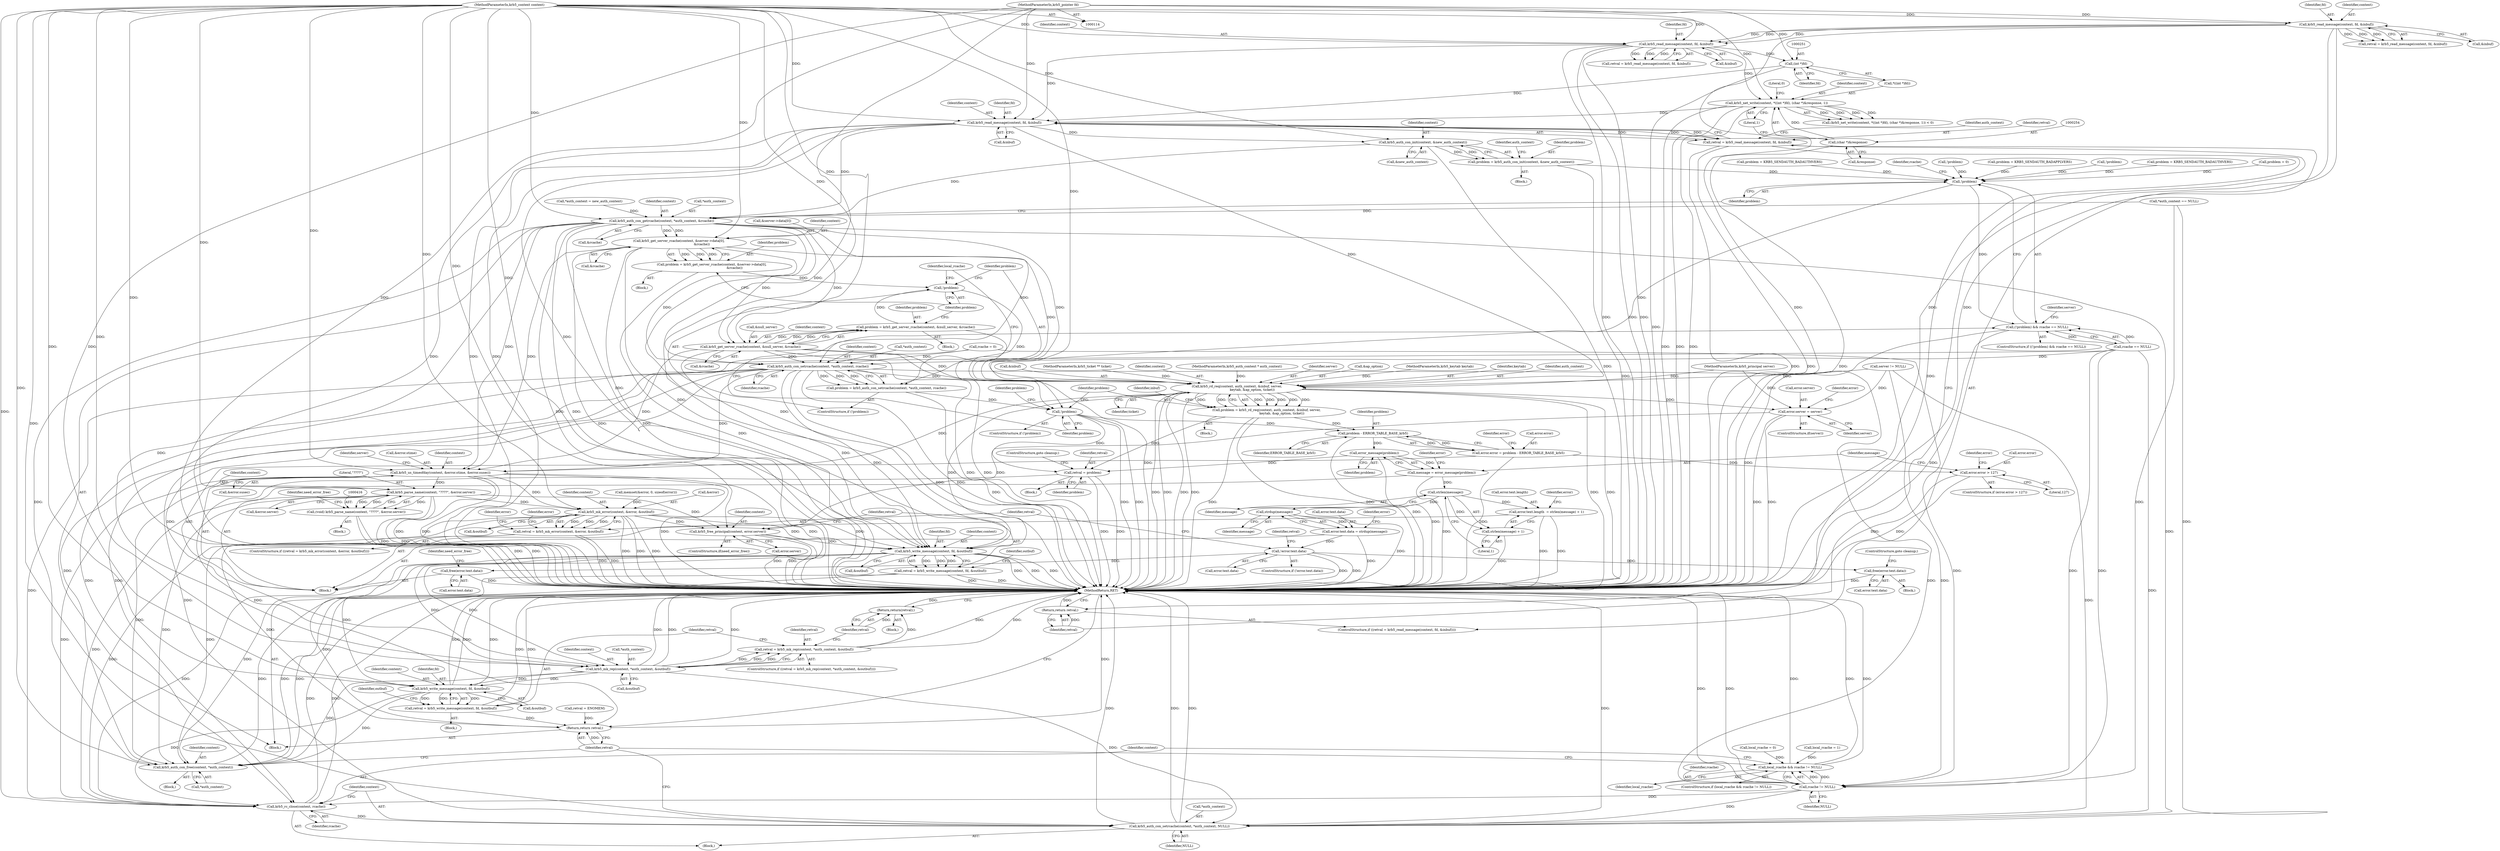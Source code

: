 digraph "0_krb5_102bb6ebf20f9174130c85c3b052ae104e5073ec_0@API" {
"1000269" [label="(Call,krb5_read_message(context, fd, &inbuf))"];
"1000247" [label="(Call,krb5_net_write(context, *((int *)fd), (char *)&response, 1))"];
"1000205" [label="(Call,krb5_read_message(context, fd, &inbuf))"];
"1000167" [label="(Call,krb5_read_message(context, fd, &inbuf))"];
"1000115" [label="(MethodParameterIn,krb5_context context)"];
"1000117" [label="(MethodParameterIn,krb5_pointer fd)"];
"1000253" [label="(Call,(char *)&response)"];
"1000250" [label="(Call,(int *)fd)"];
"1000267" [label="(Call,retval = krb5_read_message(context, fd, &inbuf))"];
"1000274" [label="(Return,return retval;)"];
"1000284" [label="(Call,krb5_auth_con_init(context, &new_auth_context))"];
"1000282" [label="(Call,problem = krb5_auth_con_init(context, &new_auth_context))"];
"1000303" [label="(Call,!problem)"];
"1000302" [label="(Call,(!problem) && rcache == NULL)"];
"1000366" [label="(Call,!problem)"];
"1000431" [label="(Call,problem - ERROR_TABLE_BASE_krb5)"];
"1000427" [label="(Call,error.error = problem - ERROR_TABLE_BASE_krb5)"];
"1000435" [label="(Call,error.error > 127)"];
"1000447" [label="(Call,error_message(problem))"];
"1000445" [label="(Call,message = error_message(problem))"];
"1000456" [label="(Call,strlen(message))"];
"1000449" [label="(Call,error.text.length  = strlen(message) + 1)"];
"1000455" [label="(Call,strlen(message) + 1)"];
"1000465" [label="(Call,strdup(message))"];
"1000459" [label="(Call,error.text.data = strdup(message))"];
"1000468" [label="(Call,!error.text.data)"];
"1000489" [label="(Call,free(error.text.data))"];
"1000496" [label="(Call,free(error.text.data))"];
"1000537" [label="(Call,retval = problem)"];
"1000599" [label="(Return,return retval;)"];
"1000295" [label="(Call,krb5_auth_con_getrcache(context, *auth_context, &rcache))"];
"1000322" [label="(Call,krb5_get_server_rcache(context, &server->data[0],\n                                             &rcache))"];
"1000320" [label="(Call,problem = krb5_get_server_rcache(context, &server->data[0],\n                                             &rcache))"];
"1000353" [label="(Call,!problem)"];
"1000357" [label="(Call,krb5_auth_con_setrcache(context, *auth_context, rcache))"];
"1000355" [label="(Call,problem = krb5_auth_con_setrcache(context, *auth_context, rcache))"];
"1000371" [label="(Call,krb5_rd_req(context, auth_context, &inbuf, server,\n                              keytab, &ap_option, ticket))"];
"1000369" [label="(Call,problem = krb5_rd_req(context, auth_context, &inbuf, server,\n                              keytab, &ap_option, ticket))"];
"1000396" [label="(Call,krb5_us_timeofday(context, &error.stime, &error.susec))"];
"1000417" [label="(Call,krb5_parse_name(context, \"????\", &error.server))"];
"1000415" [label="(Call,(void) krb5_parse_name(context, \"????\", &error.server))"];
"1000482" [label="(Call,krb5_mk_error(context, &error, &outbuf))"];
"1000480" [label="(Call,retval = krb5_mk_error(context, &error, &outbuf))"];
"1000504" [label="(Call,krb5_free_principal(context, error.server))"];
"1000523" [label="(Call,krb5_write_message(context, fd, &outbuf))"];
"1000521" [label="(Call,retval = krb5_write_message(context, fd, &outbuf))"];
"1000552" [label="(Call,krb5_mk_rep(context, *auth_context, &outbuf))"];
"1000550" [label="(Call,retval = krb5_mk_rep(context, *auth_context, &outbuf))"];
"1000559" [label="(Return,return(retval);)"];
"1000563" [label="(Call,krb5_write_message(context, fd, &outbuf))"];
"1000561" [label="(Call,retval = krb5_write_message(context, fd, &outbuf))"];
"1000579" [label="(Call,krb5_auth_con_free(context, *auth_context))"];
"1000591" [label="(Call,krb5_rc_close(context, rcache))"];
"1000594" [label="(Call,krb5_auth_con_setrcache(context, *auth_context, NULL))"];
"1000408" [label="(Call,error.server = server)"];
"1000587" [label="(Call,rcache != NULL)"];
"1000585" [label="(Call,local_rcache && rcache != NULL)"];
"1000346" [label="(Call,krb5_get_server_rcache(context, &null_server, &rcache))"];
"1000344" [label="(Call,problem = krb5_get_server_rcache(context, &null_server, &rcache))"];
"1000584" [label="(ControlStructure,if (local_rcache && rcache != NULL))"];
"1000305" [label="(Call,rcache == NULL)"];
"1000448" [label="(Identifier,problem)"];
"1000333" [label="(Block,)"];
"1000480" [label="(Call,retval = krb5_mk_error(context, &error, &outbuf))"];
"1000222" [label="(Call,!problem)"];
"1000321" [label="(Identifier,problem)"];
"1000350" [label="(Call,&rcache)"];
"1000563" [label="(Call,krb5_write_message(context, fd, &outbuf))"];
"1000469" [label="(Call,error.text.data)"];
"1000358" [label="(Identifier,context)"];
"1000295" [label="(Call,krb5_auth_con_getrcache(context, *auth_context, &rcache))"];
"1000467" [label="(ControlStructure,if (!error.text.data))"];
"1000526" [label="(Call,&outbuf)"];
"1000566" [label="(Call,&outbuf)"];
"1000594" [label="(Call,krb5_auth_con_setrcache(context, *auth_context, NULL))"];
"1000458" [label="(Literal,1)"];
"1000372" [label="(Identifier,context)"];
"1000225" [label="(Call,problem = KRB5_SENDAUTH_BADAPPLVERS)"];
"1000247" [label="(Call,krb5_net_write(context, *((int *)fd), (char *)&response, 1))"];
"1000496" [label="(Call,free(error.text.data))"];
"1000116" [label="(MethodParameterIn,krb5_auth_context * auth_context)"];
"1000506" [label="(Call,error.server)"];
"1000556" [label="(Call,&outbuf)"];
"1000570" [label="(Identifier,outbuf)"];
"1000376" [label="(Identifier,server)"];
"1000288" [label="(Call,*auth_context = new_auth_context)"];
"1000580" [label="(Identifier,context)"];
"1000234" [label="(Call,!problem)"];
"1000354" [label="(Identifier,problem)"];
"1000415" [label="(Call,(void) krb5_parse_name(context, \"????\", &error.server))"];
"1000593" [label="(Identifier,rcache)"];
"1000460" [label="(Call,error.text.data)"];
"1000402" [label="(Call,&error.susec)"];
"1000203" [label="(Call,retval = krb5_read_message(context, fd, &inbuf))"];
"1000250" [label="(Call,(int *)fd)"];
"1000268" [label="(Identifier,retval)"];
"1000304" [label="(Identifier,problem)"];
"1000285" [label="(Identifier,context)"];
"1000462" [label="(Identifier,error)"];
"1000471" [label="(Identifier,error)"];
"1000431" [label="(Call,problem - ERROR_TABLE_BASE_krb5)"];
"1000552" [label="(Call,krb5_mk_rep(context, *auth_context, &outbuf))"];
"1000281" [label="(Block,)"];
"1000445" [label="(Call,message = error_message(problem))"];
"1000522" [label="(Identifier,retval)"];
"1000145" [label="(Call,local_rcache = 0)"];
"1000277" [label="(Call,*auth_context == NULL)"];
"1000255" [label="(Call,&response)"];
"1000549" [label="(ControlStructure,if ((retval = krb5_mk_rep(context, *auth_context, &outbuf))))"];
"1000266" [label="(ControlStructure,if ((retval = krb5_read_message(context, fd, &inbuf))))"];
"1000258" [label="(Literal,0)"];
"1000269" [label="(Call,krb5_read_message(context, fd, &inbuf))"];
"1000378" [label="(Call,&ap_option)"];
"1000359" [label="(Call,*auth_context)"];
"1000361" [label="(Identifier,rcache)"];
"1000455" [label="(Call,strlen(message) + 1)"];
"1000598" [label="(Identifier,NULL)"];
"1000592" [label="(Identifier,context)"];
"1000406" [label="(ControlStructure,if(server))"];
"1000599" [label="(Return,return retval;)"];
"1000595" [label="(Identifier,context)"];
"1000396" [label="(Call,krb5_us_timeofday(context, &error.stime, &error.susec))"];
"1000344" [label="(Call,problem = krb5_get_server_rcache(context, &null_server, &rcache))"];
"1000345" [label="(Identifier,problem)"];
"1000320" [label="(Call,problem = krb5_get_server_rcache(context, &server->data[0],\n                                             &rcache))"];
"1000420" [label="(Call,&error.server)"];
"1000357" [label="(Call,krb5_auth_con_setrcache(context, *auth_context, rcache))"];
"1000383" [label="(Identifier,inbuf)"];
"1000386" [label="(Identifier,problem)"];
"1000135" [label="(Call,rcache = 0)"];
"1000272" [label="(Call,&inbuf)"];
"1000208" [label="(Call,&inbuf)"];
"1000540" [label="(ControlStructure,goto cleanup;)"];
"1000490" [label="(Call,error.text.data)"];
"1000457" [label="(Identifier,message)"];
"1000429" [label="(Identifier,error)"];
"1000495" [label="(ControlStructure,goto cleanup;)"];
"1000446" [label="(Identifier,message)"];
"1000348" [label="(Call,&null_server)"];
"1000596" [label="(Call,*auth_context)"];
"1000249" [label="(Call,*((int *)fd))"];
"1000271" [label="(Identifier,fd)"];
"1000303" [label="(Call,!problem)"];
"1000366" [label="(Call,!problem)"];
"1000299" [label="(Call,&rcache)"];
"1000390" [label="(Call,memset(&error, 0, sizeof(error)))"];
"1000165" [label="(Call,retval = krb5_read_message(context, fd, &inbuf))"];
"1000347" [label="(Identifier,context)"];
"1000322" [label="(Call,krb5_get_server_rcache(context, &server->data[0],\n                                             &rcache))"];
"1000504" [label="(Call,krb5_free_principal(context, error.server))"];
"1000564" [label="(Identifier,context)"];
"1000548" [label="(Block,)"];
"1000115" [label="(MethodParameterIn,krb5_context context)"];
"1000324" [label="(Call,&server->data[0])"];
"1000554" [label="(Call,*auth_context)"];
"1000296" [label="(Identifier,context)"];
"1000270" [label="(Identifier,context)"];
"1000532" [label="(Block,)"];
"1000452" [label="(Identifier,error)"];
"1000466" [label="(Identifier,message)"];
"1000425" [label="(Identifier,need_error_free)"];
"1000346" [label="(Call,krb5_get_server_rcache(context, &null_server, &rcache))"];
"1000368" [label="(Block,)"];
"1000323" [label="(Identifier,context)"];
"1000407" [label="(Identifier,server)"];
"1000205" [label="(Call,krb5_read_message(context, fd, &inbuf))"];
"1000206" [label="(Identifier,context)"];
"1000119" [label="(MethodParameterIn,krb5_principal server)"];
"1000353" [label="(Call,!problem)"];
"1000284" [label="(Call,krb5_auth_con_init(context, &new_auth_context))"];
"1000409" [label="(Call,error.server)"];
"1000497" [label="(Call,error.text.data)"];
"1000196" [label="(Call,problem = KRB5_SENDAUTH_BADAUTHVERS)"];
"1000398" [label="(Call,&error.stime)"];
"1000152" [label="(Call,problem = 0)"];
"1000456" [label="(Call,strlen(message))"];
"1000475" [label="(Call,retval = ENOMEM)"];
"1000370" [label="(Identifier,problem)"];
"1000168" [label="(Identifier,context)"];
"1000591" [label="(Call,krb5_rc_close(context, rcache))"];
"1000397" [label="(Identifier,context)"];
"1000539" [label="(Identifier,problem)"];
"1000502" [label="(ControlStructure,if(need_error_free))"];
"1000585" [label="(Call,local_rcache && rcache != NULL)"];
"1000524" [label="(Identifier,context)"];
"1000499" [label="(Identifier,error)"];
"1000419" [label="(Literal,\"????\")"];
"1000302" [label="(Call,(!problem) && rcache == NULL)"];
"1000283" [label="(Identifier,problem)"];
"1000367" [label="(Identifier,problem)"];
"1000297" [label="(Call,*auth_context)"];
"1000301" [label="(ControlStructure,if ((!problem) && rcache == NULL))"];
"1000600" [label="(Identifier,retval)"];
"1000484" [label="(Call,&error)"];
"1000267" [label="(Call,retval = krb5_read_message(context, fd, &inbuf))"];
"1000486" [label="(Call,&outbuf)"];
"1000561" [label="(Call,retval = krb5_write_message(context, fd, &outbuf))"];
"1000530" [label="(Identifier,outbuf)"];
"1000439" [label="(Literal,127)"];
"1000279" [label="(Identifier,auth_context)"];
"1000408" [label="(Call,error.server = server)"];
"1000387" [label="(Block,)"];
"1000311" [label="(Call,server != NULL)"];
"1000437" [label="(Identifier,error)"];
"1000169" [label="(Identifier,fd)"];
"1000121" [label="(MethodParameterIn,krb5_keytab keytab)"];
"1000465" [label="(Call,strdup(message))"];
"1000492" [label="(Identifier,error)"];
"1000433" [label="(Identifier,ERROR_TABLE_BASE_krb5)"];
"1000207" [label="(Identifier,fd)"];
"1000483" [label="(Identifier,context)"];
"1000588" [label="(Identifier,rcache)"];
"1000525" [label="(Identifier,fd)"];
"1000377" [label="(Identifier,keytab)"];
"1000558" [label="(Block,)"];
"1000428" [label="(Call,error.error)"];
"1000246" [label="(Call,(krb5_net_write(context, *((int *)fd), (char *)&response, 1)) < 0)"];
"1000523" [label="(Call,krb5_write_message(context, fd, &outbuf))"];
"1000537" [label="(Call,retval = problem)"];
"1000275" [label="(Identifier,retval)"];
"1000589" [label="(Identifier,NULL)"];
"1000356" [label="(Identifier,problem)"];
"1000282" [label="(Call,problem = krb5_auth_con_init(context, &new_auth_context))"];
"1000362" [label="(Call,local_rcache = 1)"];
"1000181" [label="(Call,problem = KRB5_SENDAUTH_BADAUTHVERS)"];
"1000167" [label="(Call,krb5_read_message(context, fd, &inbuf))"];
"1000489" [label="(Call,free(error.text.data))"];
"1000586" [label="(Identifier,local_rcache)"];
"1000253" [label="(Call,(char *)&response)"];
"1000290" [label="(Identifier,auth_context)"];
"1000373" [label="(Identifier,auth_context)"];
"1000479" [label="(ControlStructure,if ((retval = krb5_mk_error(context, &error, &outbuf))))"];
"1000352" [label="(ControlStructure,if (!problem))"];
"1000447" [label="(Call,error_message(problem))"];
"1000559" [label="(Return,return(retval);)"];
"1000553" [label="(Identifier,context)"];
"1000380" [label="(Identifier,ticket)"];
"1000550" [label="(Call,retval = krb5_mk_rep(context, *auth_context, &outbuf))"];
"1000257" [label="(Literal,1)"];
"1000330" [label="(Call,&rcache)"];
"1000365" [label="(ControlStructure,if (!problem))"];
"1000459" [label="(Call,error.text.data = strdup(message))"];
"1000449" [label="(Call,error.text.length  = strlen(message) + 1)"];
"1000482" [label="(Call,krb5_mk_error(context, &error, &outbuf))"];
"1000414" [label="(Block,)"];
"1000581" [label="(Call,*auth_context)"];
"1000521" [label="(Call,retval = krb5_write_message(context, fd, &outbuf))"];
"1000590" [label="(Block,)"];
"1000117" [label="(MethodParameterIn,krb5_pointer fd)"];
"1000312" [label="(Identifier,server)"];
"1000369" [label="(Call,problem = krb5_rd_req(context, auth_context, &inbuf, server,\n                              keytab, &ap_option, ticket))"];
"1000436" [label="(Call,error.error)"];
"1000578" [label="(Block,)"];
"1000562" [label="(Identifier,retval)"];
"1000579" [label="(Call,krb5_auth_con_free(context, *auth_context))"];
"1000252" [label="(Identifier,fd)"];
"1000468" [label="(Call,!error.text.data)"];
"1000601" [label="(MethodReturn,RET)"];
"1000503" [label="(Identifier,need_error_free)"];
"1000434" [label="(ControlStructure,if (error.error > 127))"];
"1000371" [label="(Call,krb5_rd_req(context, auth_context, &inbuf, server,\n                              keytab, &ap_option, ticket))"];
"1000587" [label="(Call,rcache != NULL)"];
"1000442" [label="(Identifier,error)"];
"1000427" [label="(Call,error.error = problem - ERROR_TABLE_BASE_krb5)"];
"1000319" [label="(Block,)"];
"1000363" [label="(Identifier,local_rcache)"];
"1000374" [label="(Call,&inbuf)"];
"1000170" [label="(Call,&inbuf)"];
"1000435" [label="(Call,error.error > 127)"];
"1000560" [label="(Identifier,retval)"];
"1000274" [label="(Return,return retval;)"];
"1000306" [label="(Identifier,rcache)"];
"1000538" [label="(Identifier,retval)"];
"1000505" [label="(Identifier,context)"];
"1000355" [label="(Call,problem = krb5_auth_con_setrcache(context, *auth_context, rcache))"];
"1000432" [label="(Identifier,problem)"];
"1000476" [label="(Identifier,retval)"];
"1000417" [label="(Call,krb5_parse_name(context, \"????\", &error.server))"];
"1000124" [label="(Block,)"];
"1000286" [label="(Call,&new_auth_context)"];
"1000450" [label="(Call,error.text.length)"];
"1000565" [label="(Identifier,fd)"];
"1000248" [label="(Identifier,context)"];
"1000488" [label="(Block,)"];
"1000481" [label="(Identifier,retval)"];
"1000418" [label="(Identifier,context)"];
"1000412" [label="(Identifier,server)"];
"1000122" [label="(MethodParameterIn,krb5_ticket ** ticket)"];
"1000551" [label="(Identifier,retval)"];
"1000269" -> "1000267"  [label="AST: "];
"1000269" -> "1000272"  [label="CFG: "];
"1000270" -> "1000269"  [label="AST: "];
"1000271" -> "1000269"  [label="AST: "];
"1000272" -> "1000269"  [label="AST: "];
"1000267" -> "1000269"  [label="CFG: "];
"1000269" -> "1000601"  [label="DDG: "];
"1000269" -> "1000601"  [label="DDG: "];
"1000269" -> "1000601"  [label="DDG: "];
"1000269" -> "1000267"  [label="DDG: "];
"1000269" -> "1000267"  [label="DDG: "];
"1000269" -> "1000267"  [label="DDG: "];
"1000247" -> "1000269"  [label="DDG: "];
"1000115" -> "1000269"  [label="DDG: "];
"1000250" -> "1000269"  [label="DDG: "];
"1000117" -> "1000269"  [label="DDG: "];
"1000205" -> "1000269"  [label="DDG: "];
"1000269" -> "1000284"  [label="DDG: "];
"1000269" -> "1000295"  [label="DDG: "];
"1000269" -> "1000371"  [label="DDG: "];
"1000269" -> "1000523"  [label="DDG: "];
"1000247" -> "1000246"  [label="AST: "];
"1000247" -> "1000257"  [label="CFG: "];
"1000248" -> "1000247"  [label="AST: "];
"1000249" -> "1000247"  [label="AST: "];
"1000253" -> "1000247"  [label="AST: "];
"1000257" -> "1000247"  [label="AST: "];
"1000258" -> "1000247"  [label="CFG: "];
"1000247" -> "1000601"  [label="DDG: "];
"1000247" -> "1000601"  [label="DDG: "];
"1000247" -> "1000601"  [label="DDG: "];
"1000247" -> "1000246"  [label="DDG: "];
"1000247" -> "1000246"  [label="DDG: "];
"1000247" -> "1000246"  [label="DDG: "];
"1000247" -> "1000246"  [label="DDG: "];
"1000205" -> "1000247"  [label="DDG: "];
"1000115" -> "1000247"  [label="DDG: "];
"1000253" -> "1000247"  [label="DDG: "];
"1000205" -> "1000203"  [label="AST: "];
"1000205" -> "1000208"  [label="CFG: "];
"1000206" -> "1000205"  [label="AST: "];
"1000207" -> "1000205"  [label="AST: "];
"1000208" -> "1000205"  [label="AST: "];
"1000203" -> "1000205"  [label="CFG: "];
"1000205" -> "1000601"  [label="DDG: "];
"1000205" -> "1000601"  [label="DDG: "];
"1000205" -> "1000601"  [label="DDG: "];
"1000205" -> "1000203"  [label="DDG: "];
"1000205" -> "1000203"  [label="DDG: "];
"1000205" -> "1000203"  [label="DDG: "];
"1000167" -> "1000205"  [label="DDG: "];
"1000167" -> "1000205"  [label="DDG: "];
"1000167" -> "1000205"  [label="DDG: "];
"1000115" -> "1000205"  [label="DDG: "];
"1000117" -> "1000205"  [label="DDG: "];
"1000205" -> "1000250"  [label="DDG: "];
"1000167" -> "1000165"  [label="AST: "];
"1000167" -> "1000170"  [label="CFG: "];
"1000168" -> "1000167"  [label="AST: "];
"1000169" -> "1000167"  [label="AST: "];
"1000170" -> "1000167"  [label="AST: "];
"1000165" -> "1000167"  [label="CFG: "];
"1000167" -> "1000601"  [label="DDG: "];
"1000167" -> "1000601"  [label="DDG: "];
"1000167" -> "1000601"  [label="DDG: "];
"1000167" -> "1000165"  [label="DDG: "];
"1000167" -> "1000165"  [label="DDG: "];
"1000167" -> "1000165"  [label="DDG: "];
"1000115" -> "1000167"  [label="DDG: "];
"1000117" -> "1000167"  [label="DDG: "];
"1000115" -> "1000114"  [label="AST: "];
"1000115" -> "1000601"  [label="DDG: "];
"1000115" -> "1000284"  [label="DDG: "];
"1000115" -> "1000295"  [label="DDG: "];
"1000115" -> "1000322"  [label="DDG: "];
"1000115" -> "1000346"  [label="DDG: "];
"1000115" -> "1000357"  [label="DDG: "];
"1000115" -> "1000371"  [label="DDG: "];
"1000115" -> "1000396"  [label="DDG: "];
"1000115" -> "1000417"  [label="DDG: "];
"1000115" -> "1000482"  [label="DDG: "];
"1000115" -> "1000504"  [label="DDG: "];
"1000115" -> "1000523"  [label="DDG: "];
"1000115" -> "1000552"  [label="DDG: "];
"1000115" -> "1000563"  [label="DDG: "];
"1000115" -> "1000579"  [label="DDG: "];
"1000115" -> "1000591"  [label="DDG: "];
"1000115" -> "1000594"  [label="DDG: "];
"1000117" -> "1000114"  [label="AST: "];
"1000117" -> "1000601"  [label="DDG: "];
"1000117" -> "1000250"  [label="DDG: "];
"1000117" -> "1000523"  [label="DDG: "];
"1000117" -> "1000563"  [label="DDG: "];
"1000253" -> "1000255"  [label="CFG: "];
"1000254" -> "1000253"  [label="AST: "];
"1000255" -> "1000253"  [label="AST: "];
"1000257" -> "1000253"  [label="CFG: "];
"1000253" -> "1000601"  [label="DDG: "];
"1000250" -> "1000249"  [label="AST: "];
"1000250" -> "1000252"  [label="CFG: "];
"1000251" -> "1000250"  [label="AST: "];
"1000252" -> "1000250"  [label="AST: "];
"1000249" -> "1000250"  [label="CFG: "];
"1000250" -> "1000601"  [label="DDG: "];
"1000267" -> "1000266"  [label="AST: "];
"1000268" -> "1000267"  [label="AST: "];
"1000275" -> "1000267"  [label="CFG: "];
"1000279" -> "1000267"  [label="CFG: "];
"1000267" -> "1000601"  [label="DDG: "];
"1000267" -> "1000601"  [label="DDG: "];
"1000267" -> "1000274"  [label="DDG: "];
"1000274" -> "1000266"  [label="AST: "];
"1000274" -> "1000275"  [label="CFG: "];
"1000275" -> "1000274"  [label="AST: "];
"1000601" -> "1000274"  [label="CFG: "];
"1000274" -> "1000601"  [label="DDG: "];
"1000275" -> "1000274"  [label="DDG: "];
"1000284" -> "1000282"  [label="AST: "];
"1000284" -> "1000286"  [label="CFG: "];
"1000285" -> "1000284"  [label="AST: "];
"1000286" -> "1000284"  [label="AST: "];
"1000282" -> "1000284"  [label="CFG: "];
"1000284" -> "1000601"  [label="DDG: "];
"1000284" -> "1000282"  [label="DDG: "];
"1000284" -> "1000282"  [label="DDG: "];
"1000284" -> "1000295"  [label="DDG: "];
"1000282" -> "1000281"  [label="AST: "];
"1000283" -> "1000282"  [label="AST: "];
"1000290" -> "1000282"  [label="CFG: "];
"1000282" -> "1000601"  [label="DDG: "];
"1000282" -> "1000303"  [label="DDG: "];
"1000303" -> "1000302"  [label="AST: "];
"1000303" -> "1000304"  [label="CFG: "];
"1000304" -> "1000303"  [label="AST: "];
"1000306" -> "1000303"  [label="CFG: "];
"1000302" -> "1000303"  [label="CFG: "];
"1000303" -> "1000302"  [label="DDG: "];
"1000181" -> "1000303"  [label="DDG: "];
"1000222" -> "1000303"  [label="DDG: "];
"1000234" -> "1000303"  [label="DDG: "];
"1000225" -> "1000303"  [label="DDG: "];
"1000152" -> "1000303"  [label="DDG: "];
"1000196" -> "1000303"  [label="DDG: "];
"1000303" -> "1000366"  [label="DDG: "];
"1000302" -> "1000301"  [label="AST: "];
"1000302" -> "1000305"  [label="CFG: "];
"1000305" -> "1000302"  [label="AST: "];
"1000312" -> "1000302"  [label="CFG: "];
"1000367" -> "1000302"  [label="CFG: "];
"1000302" -> "1000601"  [label="DDG: "];
"1000302" -> "1000601"  [label="DDG: "];
"1000305" -> "1000302"  [label="DDG: "];
"1000305" -> "1000302"  [label="DDG: "];
"1000366" -> "1000365"  [label="AST: "];
"1000366" -> "1000367"  [label="CFG: "];
"1000367" -> "1000366"  [label="AST: "];
"1000370" -> "1000366"  [label="CFG: "];
"1000386" -> "1000366"  [label="CFG: "];
"1000366" -> "1000601"  [label="DDG: "];
"1000366" -> "1000601"  [label="DDG: "];
"1000355" -> "1000366"  [label="DDG: "];
"1000353" -> "1000366"  [label="DDG: "];
"1000366" -> "1000431"  [label="DDG: "];
"1000366" -> "1000537"  [label="DDG: "];
"1000431" -> "1000427"  [label="AST: "];
"1000431" -> "1000433"  [label="CFG: "];
"1000432" -> "1000431"  [label="AST: "];
"1000433" -> "1000431"  [label="AST: "];
"1000427" -> "1000431"  [label="CFG: "];
"1000431" -> "1000601"  [label="DDG: "];
"1000431" -> "1000427"  [label="DDG: "];
"1000431" -> "1000427"  [label="DDG: "];
"1000369" -> "1000431"  [label="DDG: "];
"1000431" -> "1000447"  [label="DDG: "];
"1000427" -> "1000387"  [label="AST: "];
"1000428" -> "1000427"  [label="AST: "];
"1000437" -> "1000427"  [label="CFG: "];
"1000427" -> "1000601"  [label="DDG: "];
"1000427" -> "1000435"  [label="DDG: "];
"1000435" -> "1000434"  [label="AST: "];
"1000435" -> "1000439"  [label="CFG: "];
"1000436" -> "1000435"  [label="AST: "];
"1000439" -> "1000435"  [label="AST: "];
"1000442" -> "1000435"  [label="CFG: "];
"1000446" -> "1000435"  [label="CFG: "];
"1000435" -> "1000601"  [label="DDG: "];
"1000435" -> "1000601"  [label="DDG: "];
"1000447" -> "1000445"  [label="AST: "];
"1000447" -> "1000448"  [label="CFG: "];
"1000448" -> "1000447"  [label="AST: "];
"1000445" -> "1000447"  [label="CFG: "];
"1000447" -> "1000601"  [label="DDG: "];
"1000447" -> "1000445"  [label="DDG: "];
"1000447" -> "1000537"  [label="DDG: "];
"1000445" -> "1000387"  [label="AST: "];
"1000446" -> "1000445"  [label="AST: "];
"1000452" -> "1000445"  [label="CFG: "];
"1000445" -> "1000601"  [label="DDG: "];
"1000445" -> "1000456"  [label="DDG: "];
"1000456" -> "1000455"  [label="AST: "];
"1000456" -> "1000457"  [label="CFG: "];
"1000457" -> "1000456"  [label="AST: "];
"1000458" -> "1000456"  [label="CFG: "];
"1000456" -> "1000449"  [label="DDG: "];
"1000456" -> "1000455"  [label="DDG: "];
"1000456" -> "1000465"  [label="DDG: "];
"1000449" -> "1000387"  [label="AST: "];
"1000449" -> "1000455"  [label="CFG: "];
"1000450" -> "1000449"  [label="AST: "];
"1000455" -> "1000449"  [label="AST: "];
"1000462" -> "1000449"  [label="CFG: "];
"1000449" -> "1000601"  [label="DDG: "];
"1000449" -> "1000601"  [label="DDG: "];
"1000455" -> "1000458"  [label="CFG: "];
"1000458" -> "1000455"  [label="AST: "];
"1000455" -> "1000601"  [label="DDG: "];
"1000465" -> "1000459"  [label="AST: "];
"1000465" -> "1000466"  [label="CFG: "];
"1000466" -> "1000465"  [label="AST: "];
"1000459" -> "1000465"  [label="CFG: "];
"1000465" -> "1000601"  [label="DDG: "];
"1000465" -> "1000459"  [label="DDG: "];
"1000459" -> "1000387"  [label="AST: "];
"1000460" -> "1000459"  [label="AST: "];
"1000471" -> "1000459"  [label="CFG: "];
"1000459" -> "1000601"  [label="DDG: "];
"1000459" -> "1000468"  [label="DDG: "];
"1000468" -> "1000467"  [label="AST: "];
"1000468" -> "1000469"  [label="CFG: "];
"1000469" -> "1000468"  [label="AST: "];
"1000476" -> "1000468"  [label="CFG: "];
"1000481" -> "1000468"  [label="CFG: "];
"1000468" -> "1000601"  [label="DDG: "];
"1000468" -> "1000601"  [label="DDG: "];
"1000468" -> "1000489"  [label="DDG: "];
"1000468" -> "1000496"  [label="DDG: "];
"1000489" -> "1000488"  [label="AST: "];
"1000489" -> "1000490"  [label="CFG: "];
"1000490" -> "1000489"  [label="AST: "];
"1000495" -> "1000489"  [label="CFG: "];
"1000489" -> "1000601"  [label="DDG: "];
"1000496" -> "1000387"  [label="AST: "];
"1000496" -> "1000497"  [label="CFG: "];
"1000497" -> "1000496"  [label="AST: "];
"1000503" -> "1000496"  [label="CFG: "];
"1000496" -> "1000601"  [label="DDG: "];
"1000537" -> "1000532"  [label="AST: "];
"1000537" -> "1000539"  [label="CFG: "];
"1000538" -> "1000537"  [label="AST: "];
"1000539" -> "1000537"  [label="AST: "];
"1000540" -> "1000537"  [label="CFG: "];
"1000537" -> "1000601"  [label="DDG: "];
"1000537" -> "1000601"  [label="DDG: "];
"1000369" -> "1000537"  [label="DDG: "];
"1000537" -> "1000599"  [label="DDG: "];
"1000599" -> "1000124"  [label="AST: "];
"1000599" -> "1000600"  [label="CFG: "];
"1000600" -> "1000599"  [label="AST: "];
"1000601" -> "1000599"  [label="CFG: "];
"1000599" -> "1000601"  [label="DDG: "];
"1000600" -> "1000599"  [label="DDG: "];
"1000561" -> "1000599"  [label="DDG: "];
"1000521" -> "1000599"  [label="DDG: "];
"1000475" -> "1000599"  [label="DDG: "];
"1000480" -> "1000599"  [label="DDG: "];
"1000295" -> "1000124"  [label="AST: "];
"1000295" -> "1000299"  [label="CFG: "];
"1000296" -> "1000295"  [label="AST: "];
"1000297" -> "1000295"  [label="AST: "];
"1000299" -> "1000295"  [label="AST: "];
"1000304" -> "1000295"  [label="CFG: "];
"1000295" -> "1000601"  [label="DDG: "];
"1000295" -> "1000601"  [label="DDG: "];
"1000295" -> "1000601"  [label="DDG: "];
"1000288" -> "1000295"  [label="DDG: "];
"1000277" -> "1000295"  [label="DDG: "];
"1000295" -> "1000322"  [label="DDG: "];
"1000295" -> "1000322"  [label="DDG: "];
"1000295" -> "1000346"  [label="DDG: "];
"1000295" -> "1000346"  [label="DDG: "];
"1000295" -> "1000357"  [label="DDG: "];
"1000295" -> "1000371"  [label="DDG: "];
"1000295" -> "1000396"  [label="DDG: "];
"1000295" -> "1000523"  [label="DDG: "];
"1000295" -> "1000552"  [label="DDG: "];
"1000295" -> "1000579"  [label="DDG: "];
"1000295" -> "1000594"  [label="DDG: "];
"1000322" -> "1000320"  [label="AST: "];
"1000322" -> "1000330"  [label="CFG: "];
"1000323" -> "1000322"  [label="AST: "];
"1000324" -> "1000322"  [label="AST: "];
"1000330" -> "1000322"  [label="AST: "];
"1000320" -> "1000322"  [label="CFG: "];
"1000322" -> "1000601"  [label="DDG: "];
"1000322" -> "1000601"  [label="DDG: "];
"1000322" -> "1000320"  [label="DDG: "];
"1000322" -> "1000320"  [label="DDG: "];
"1000322" -> "1000320"  [label="DDG: "];
"1000322" -> "1000357"  [label="DDG: "];
"1000322" -> "1000371"  [label="DDG: "];
"1000322" -> "1000396"  [label="DDG: "];
"1000322" -> "1000523"  [label="DDG: "];
"1000320" -> "1000319"  [label="AST: "];
"1000321" -> "1000320"  [label="AST: "];
"1000354" -> "1000320"  [label="CFG: "];
"1000320" -> "1000601"  [label="DDG: "];
"1000320" -> "1000353"  [label="DDG: "];
"1000353" -> "1000352"  [label="AST: "];
"1000353" -> "1000354"  [label="CFG: "];
"1000354" -> "1000353"  [label="AST: "];
"1000356" -> "1000353"  [label="CFG: "];
"1000363" -> "1000353"  [label="CFG: "];
"1000344" -> "1000353"  [label="DDG: "];
"1000357" -> "1000355"  [label="AST: "];
"1000357" -> "1000361"  [label="CFG: "];
"1000358" -> "1000357"  [label="AST: "];
"1000359" -> "1000357"  [label="AST: "];
"1000361" -> "1000357"  [label="AST: "];
"1000355" -> "1000357"  [label="CFG: "];
"1000357" -> "1000601"  [label="DDG: "];
"1000357" -> "1000601"  [label="DDG: "];
"1000357" -> "1000355"  [label="DDG: "];
"1000357" -> "1000355"  [label="DDG: "];
"1000357" -> "1000355"  [label="DDG: "];
"1000346" -> "1000357"  [label="DDG: "];
"1000305" -> "1000357"  [label="DDG: "];
"1000135" -> "1000357"  [label="DDG: "];
"1000357" -> "1000371"  [label="DDG: "];
"1000357" -> "1000396"  [label="DDG: "];
"1000357" -> "1000523"  [label="DDG: "];
"1000357" -> "1000552"  [label="DDG: "];
"1000357" -> "1000579"  [label="DDG: "];
"1000357" -> "1000587"  [label="DDG: "];
"1000357" -> "1000591"  [label="DDG: "];
"1000357" -> "1000594"  [label="DDG: "];
"1000355" -> "1000352"  [label="AST: "];
"1000356" -> "1000355"  [label="AST: "];
"1000363" -> "1000355"  [label="CFG: "];
"1000355" -> "1000601"  [label="DDG: "];
"1000371" -> "1000369"  [label="AST: "];
"1000371" -> "1000380"  [label="CFG: "];
"1000372" -> "1000371"  [label="AST: "];
"1000373" -> "1000371"  [label="AST: "];
"1000374" -> "1000371"  [label="AST: "];
"1000376" -> "1000371"  [label="AST: "];
"1000377" -> "1000371"  [label="AST: "];
"1000378" -> "1000371"  [label="AST: "];
"1000380" -> "1000371"  [label="AST: "];
"1000369" -> "1000371"  [label="CFG: "];
"1000371" -> "1000601"  [label="DDG: "];
"1000371" -> "1000601"  [label="DDG: "];
"1000371" -> "1000601"  [label="DDG: "];
"1000371" -> "1000601"  [label="DDG: "];
"1000371" -> "1000601"  [label="DDG: "];
"1000371" -> "1000601"  [label="DDG: "];
"1000371" -> "1000369"  [label="DDG: "];
"1000371" -> "1000369"  [label="DDG: "];
"1000371" -> "1000369"  [label="DDG: "];
"1000371" -> "1000369"  [label="DDG: "];
"1000371" -> "1000369"  [label="DDG: "];
"1000371" -> "1000369"  [label="DDG: "];
"1000371" -> "1000369"  [label="DDG: "];
"1000346" -> "1000371"  [label="DDG: "];
"1000116" -> "1000371"  [label="DDG: "];
"1000311" -> "1000371"  [label="DDG: "];
"1000119" -> "1000371"  [label="DDG: "];
"1000121" -> "1000371"  [label="DDG: "];
"1000122" -> "1000371"  [label="DDG: "];
"1000371" -> "1000396"  [label="DDG: "];
"1000371" -> "1000408"  [label="DDG: "];
"1000371" -> "1000523"  [label="DDG: "];
"1000369" -> "1000368"  [label="AST: "];
"1000370" -> "1000369"  [label="AST: "];
"1000383" -> "1000369"  [label="CFG: "];
"1000369" -> "1000601"  [label="DDG: "];
"1000369" -> "1000601"  [label="DDG: "];
"1000396" -> "1000387"  [label="AST: "];
"1000396" -> "1000402"  [label="CFG: "];
"1000397" -> "1000396"  [label="AST: "];
"1000398" -> "1000396"  [label="AST: "];
"1000402" -> "1000396"  [label="AST: "];
"1000407" -> "1000396"  [label="CFG: "];
"1000396" -> "1000601"  [label="DDG: "];
"1000396" -> "1000601"  [label="DDG: "];
"1000396" -> "1000601"  [label="DDG: "];
"1000396" -> "1000601"  [label="DDG: "];
"1000346" -> "1000396"  [label="DDG: "];
"1000396" -> "1000417"  [label="DDG: "];
"1000396" -> "1000482"  [label="DDG: "];
"1000396" -> "1000579"  [label="DDG: "];
"1000396" -> "1000591"  [label="DDG: "];
"1000417" -> "1000415"  [label="AST: "];
"1000417" -> "1000420"  [label="CFG: "];
"1000418" -> "1000417"  [label="AST: "];
"1000419" -> "1000417"  [label="AST: "];
"1000420" -> "1000417"  [label="AST: "];
"1000415" -> "1000417"  [label="CFG: "];
"1000417" -> "1000601"  [label="DDG: "];
"1000417" -> "1000601"  [label="DDG: "];
"1000417" -> "1000415"  [label="DDG: "];
"1000417" -> "1000415"  [label="DDG: "];
"1000417" -> "1000415"  [label="DDG: "];
"1000417" -> "1000482"  [label="DDG: "];
"1000417" -> "1000504"  [label="DDG: "];
"1000417" -> "1000579"  [label="DDG: "];
"1000417" -> "1000591"  [label="DDG: "];
"1000415" -> "1000414"  [label="AST: "];
"1000416" -> "1000415"  [label="AST: "];
"1000425" -> "1000415"  [label="CFG: "];
"1000415" -> "1000601"  [label="DDG: "];
"1000415" -> "1000601"  [label="DDG: "];
"1000482" -> "1000480"  [label="AST: "];
"1000482" -> "1000486"  [label="CFG: "];
"1000483" -> "1000482"  [label="AST: "];
"1000484" -> "1000482"  [label="AST: "];
"1000486" -> "1000482"  [label="AST: "];
"1000480" -> "1000482"  [label="CFG: "];
"1000482" -> "1000601"  [label="DDG: "];
"1000482" -> "1000601"  [label="DDG: "];
"1000482" -> "1000601"  [label="DDG: "];
"1000482" -> "1000480"  [label="DDG: "];
"1000482" -> "1000480"  [label="DDG: "];
"1000482" -> "1000480"  [label="DDG: "];
"1000390" -> "1000482"  [label="DDG: "];
"1000482" -> "1000504"  [label="DDG: "];
"1000482" -> "1000523"  [label="DDG: "];
"1000482" -> "1000523"  [label="DDG: "];
"1000482" -> "1000579"  [label="DDG: "];
"1000482" -> "1000591"  [label="DDG: "];
"1000480" -> "1000479"  [label="AST: "];
"1000481" -> "1000480"  [label="AST: "];
"1000492" -> "1000480"  [label="CFG: "];
"1000499" -> "1000480"  [label="CFG: "];
"1000480" -> "1000601"  [label="DDG: "];
"1000480" -> "1000601"  [label="DDG: "];
"1000504" -> "1000502"  [label="AST: "];
"1000504" -> "1000506"  [label="CFG: "];
"1000505" -> "1000504"  [label="AST: "];
"1000506" -> "1000504"  [label="AST: "];
"1000522" -> "1000504"  [label="CFG: "];
"1000504" -> "1000601"  [label="DDG: "];
"1000504" -> "1000601"  [label="DDG: "];
"1000408" -> "1000504"  [label="DDG: "];
"1000504" -> "1000523"  [label="DDG: "];
"1000523" -> "1000521"  [label="AST: "];
"1000523" -> "1000526"  [label="CFG: "];
"1000524" -> "1000523"  [label="AST: "];
"1000525" -> "1000523"  [label="AST: "];
"1000526" -> "1000523"  [label="AST: "];
"1000521" -> "1000523"  [label="CFG: "];
"1000523" -> "1000601"  [label="DDG: "];
"1000523" -> "1000601"  [label="DDG: "];
"1000523" -> "1000601"  [label="DDG: "];
"1000523" -> "1000521"  [label="DDG: "];
"1000523" -> "1000521"  [label="DDG: "];
"1000523" -> "1000521"  [label="DDG: "];
"1000346" -> "1000523"  [label="DDG: "];
"1000523" -> "1000552"  [label="DDG: "];
"1000523" -> "1000552"  [label="DDG: "];
"1000523" -> "1000563"  [label="DDG: "];
"1000523" -> "1000579"  [label="DDG: "];
"1000523" -> "1000591"  [label="DDG: "];
"1000521" -> "1000124"  [label="AST: "];
"1000522" -> "1000521"  [label="AST: "];
"1000530" -> "1000521"  [label="CFG: "];
"1000521" -> "1000601"  [label="DDG: "];
"1000521" -> "1000601"  [label="DDG: "];
"1000552" -> "1000550"  [label="AST: "];
"1000552" -> "1000556"  [label="CFG: "];
"1000553" -> "1000552"  [label="AST: "];
"1000554" -> "1000552"  [label="AST: "];
"1000556" -> "1000552"  [label="AST: "];
"1000550" -> "1000552"  [label="CFG: "];
"1000552" -> "1000601"  [label="DDG: "];
"1000552" -> "1000601"  [label="DDG: "];
"1000552" -> "1000601"  [label="DDG: "];
"1000552" -> "1000550"  [label="DDG: "];
"1000552" -> "1000550"  [label="DDG: "];
"1000552" -> "1000550"  [label="DDG: "];
"1000552" -> "1000563"  [label="DDG: "];
"1000552" -> "1000563"  [label="DDG: "];
"1000552" -> "1000579"  [label="DDG: "];
"1000552" -> "1000594"  [label="DDG: "];
"1000550" -> "1000549"  [label="AST: "];
"1000551" -> "1000550"  [label="AST: "];
"1000560" -> "1000550"  [label="CFG: "];
"1000562" -> "1000550"  [label="CFG: "];
"1000550" -> "1000601"  [label="DDG: "];
"1000550" -> "1000601"  [label="DDG: "];
"1000550" -> "1000559"  [label="DDG: "];
"1000559" -> "1000558"  [label="AST: "];
"1000559" -> "1000560"  [label="CFG: "];
"1000560" -> "1000559"  [label="AST: "];
"1000601" -> "1000559"  [label="CFG: "];
"1000559" -> "1000601"  [label="DDG: "];
"1000560" -> "1000559"  [label="DDG: "];
"1000563" -> "1000561"  [label="AST: "];
"1000563" -> "1000566"  [label="CFG: "];
"1000564" -> "1000563"  [label="AST: "];
"1000565" -> "1000563"  [label="AST: "];
"1000566" -> "1000563"  [label="AST: "];
"1000561" -> "1000563"  [label="CFG: "];
"1000563" -> "1000601"  [label="DDG: "];
"1000563" -> "1000601"  [label="DDG: "];
"1000563" -> "1000601"  [label="DDG: "];
"1000563" -> "1000561"  [label="DDG: "];
"1000563" -> "1000561"  [label="DDG: "];
"1000563" -> "1000561"  [label="DDG: "];
"1000563" -> "1000579"  [label="DDG: "];
"1000563" -> "1000591"  [label="DDG: "];
"1000561" -> "1000548"  [label="AST: "];
"1000562" -> "1000561"  [label="AST: "];
"1000570" -> "1000561"  [label="CFG: "];
"1000561" -> "1000601"  [label="DDG: "];
"1000561" -> "1000601"  [label="DDG: "];
"1000579" -> "1000578"  [label="AST: "];
"1000579" -> "1000581"  [label="CFG: "];
"1000580" -> "1000579"  [label="AST: "];
"1000581" -> "1000579"  [label="AST: "];
"1000600" -> "1000579"  [label="CFG: "];
"1000579" -> "1000601"  [label="DDG: "];
"1000579" -> "1000601"  [label="DDG: "];
"1000579" -> "1000601"  [label="DDG: "];
"1000591" -> "1000590"  [label="AST: "];
"1000591" -> "1000593"  [label="CFG: "];
"1000592" -> "1000591"  [label="AST: "];
"1000593" -> "1000591"  [label="AST: "];
"1000595" -> "1000591"  [label="CFG: "];
"1000591" -> "1000601"  [label="DDG: "];
"1000591" -> "1000601"  [label="DDG: "];
"1000587" -> "1000591"  [label="DDG: "];
"1000305" -> "1000591"  [label="DDG: "];
"1000135" -> "1000591"  [label="DDG: "];
"1000591" -> "1000594"  [label="DDG: "];
"1000594" -> "1000590"  [label="AST: "];
"1000594" -> "1000598"  [label="CFG: "];
"1000595" -> "1000594"  [label="AST: "];
"1000596" -> "1000594"  [label="AST: "];
"1000598" -> "1000594"  [label="AST: "];
"1000600" -> "1000594"  [label="CFG: "];
"1000594" -> "1000601"  [label="DDG: "];
"1000594" -> "1000601"  [label="DDG: "];
"1000594" -> "1000601"  [label="DDG: "];
"1000594" -> "1000601"  [label="DDG: "];
"1000587" -> "1000594"  [label="DDG: "];
"1000277" -> "1000594"  [label="DDG: "];
"1000311" -> "1000594"  [label="DDG: "];
"1000305" -> "1000594"  [label="DDG: "];
"1000408" -> "1000406"  [label="AST: "];
"1000408" -> "1000412"  [label="CFG: "];
"1000409" -> "1000408"  [label="AST: "];
"1000412" -> "1000408"  [label="AST: "];
"1000429" -> "1000408"  [label="CFG: "];
"1000408" -> "1000601"  [label="DDG: "];
"1000408" -> "1000601"  [label="DDG: "];
"1000311" -> "1000408"  [label="DDG: "];
"1000119" -> "1000408"  [label="DDG: "];
"1000587" -> "1000585"  [label="AST: "];
"1000587" -> "1000589"  [label="CFG: "];
"1000588" -> "1000587"  [label="AST: "];
"1000589" -> "1000587"  [label="AST: "];
"1000585" -> "1000587"  [label="CFG: "];
"1000587" -> "1000601"  [label="DDG: "];
"1000587" -> "1000601"  [label="DDG: "];
"1000587" -> "1000585"  [label="DDG: "];
"1000587" -> "1000585"  [label="DDG: "];
"1000305" -> "1000587"  [label="DDG: "];
"1000305" -> "1000587"  [label="DDG: "];
"1000135" -> "1000587"  [label="DDG: "];
"1000277" -> "1000587"  [label="DDG: "];
"1000311" -> "1000587"  [label="DDG: "];
"1000585" -> "1000584"  [label="AST: "];
"1000585" -> "1000586"  [label="CFG: "];
"1000586" -> "1000585"  [label="AST: "];
"1000592" -> "1000585"  [label="CFG: "];
"1000600" -> "1000585"  [label="CFG: "];
"1000585" -> "1000601"  [label="DDG: "];
"1000585" -> "1000601"  [label="DDG: "];
"1000585" -> "1000601"  [label="DDG: "];
"1000145" -> "1000585"  [label="DDG: "];
"1000362" -> "1000585"  [label="DDG: "];
"1000346" -> "1000344"  [label="AST: "];
"1000346" -> "1000350"  [label="CFG: "];
"1000347" -> "1000346"  [label="AST: "];
"1000348" -> "1000346"  [label="AST: "];
"1000350" -> "1000346"  [label="AST: "];
"1000344" -> "1000346"  [label="CFG: "];
"1000346" -> "1000601"  [label="DDG: "];
"1000346" -> "1000601"  [label="DDG: "];
"1000346" -> "1000344"  [label="DDG: "];
"1000346" -> "1000344"  [label="DDG: "];
"1000346" -> "1000344"  [label="DDG: "];
"1000344" -> "1000333"  [label="AST: "];
"1000345" -> "1000344"  [label="AST: "];
"1000354" -> "1000344"  [label="CFG: "];
"1000344" -> "1000601"  [label="DDG: "];
}
